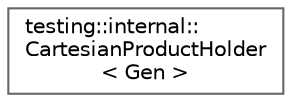digraph "Graphical Class Hierarchy"
{
 // LATEX_PDF_SIZE
  bgcolor="transparent";
  edge [fontname=Helvetica,fontsize=10,labelfontname=Helvetica,labelfontsize=10];
  node [fontname=Helvetica,fontsize=10,shape=box,height=0.2,width=0.4];
  rankdir="LR";
  Node0 [id="Node000000",label="testing::internal::\lCartesianProductHolder\l\< Gen \>",height=0.2,width=0.4,color="grey40", fillcolor="white", style="filled",URL="$classtesting_1_1internal_1_1CartesianProductHolder.html",tooltip=" "];
}
